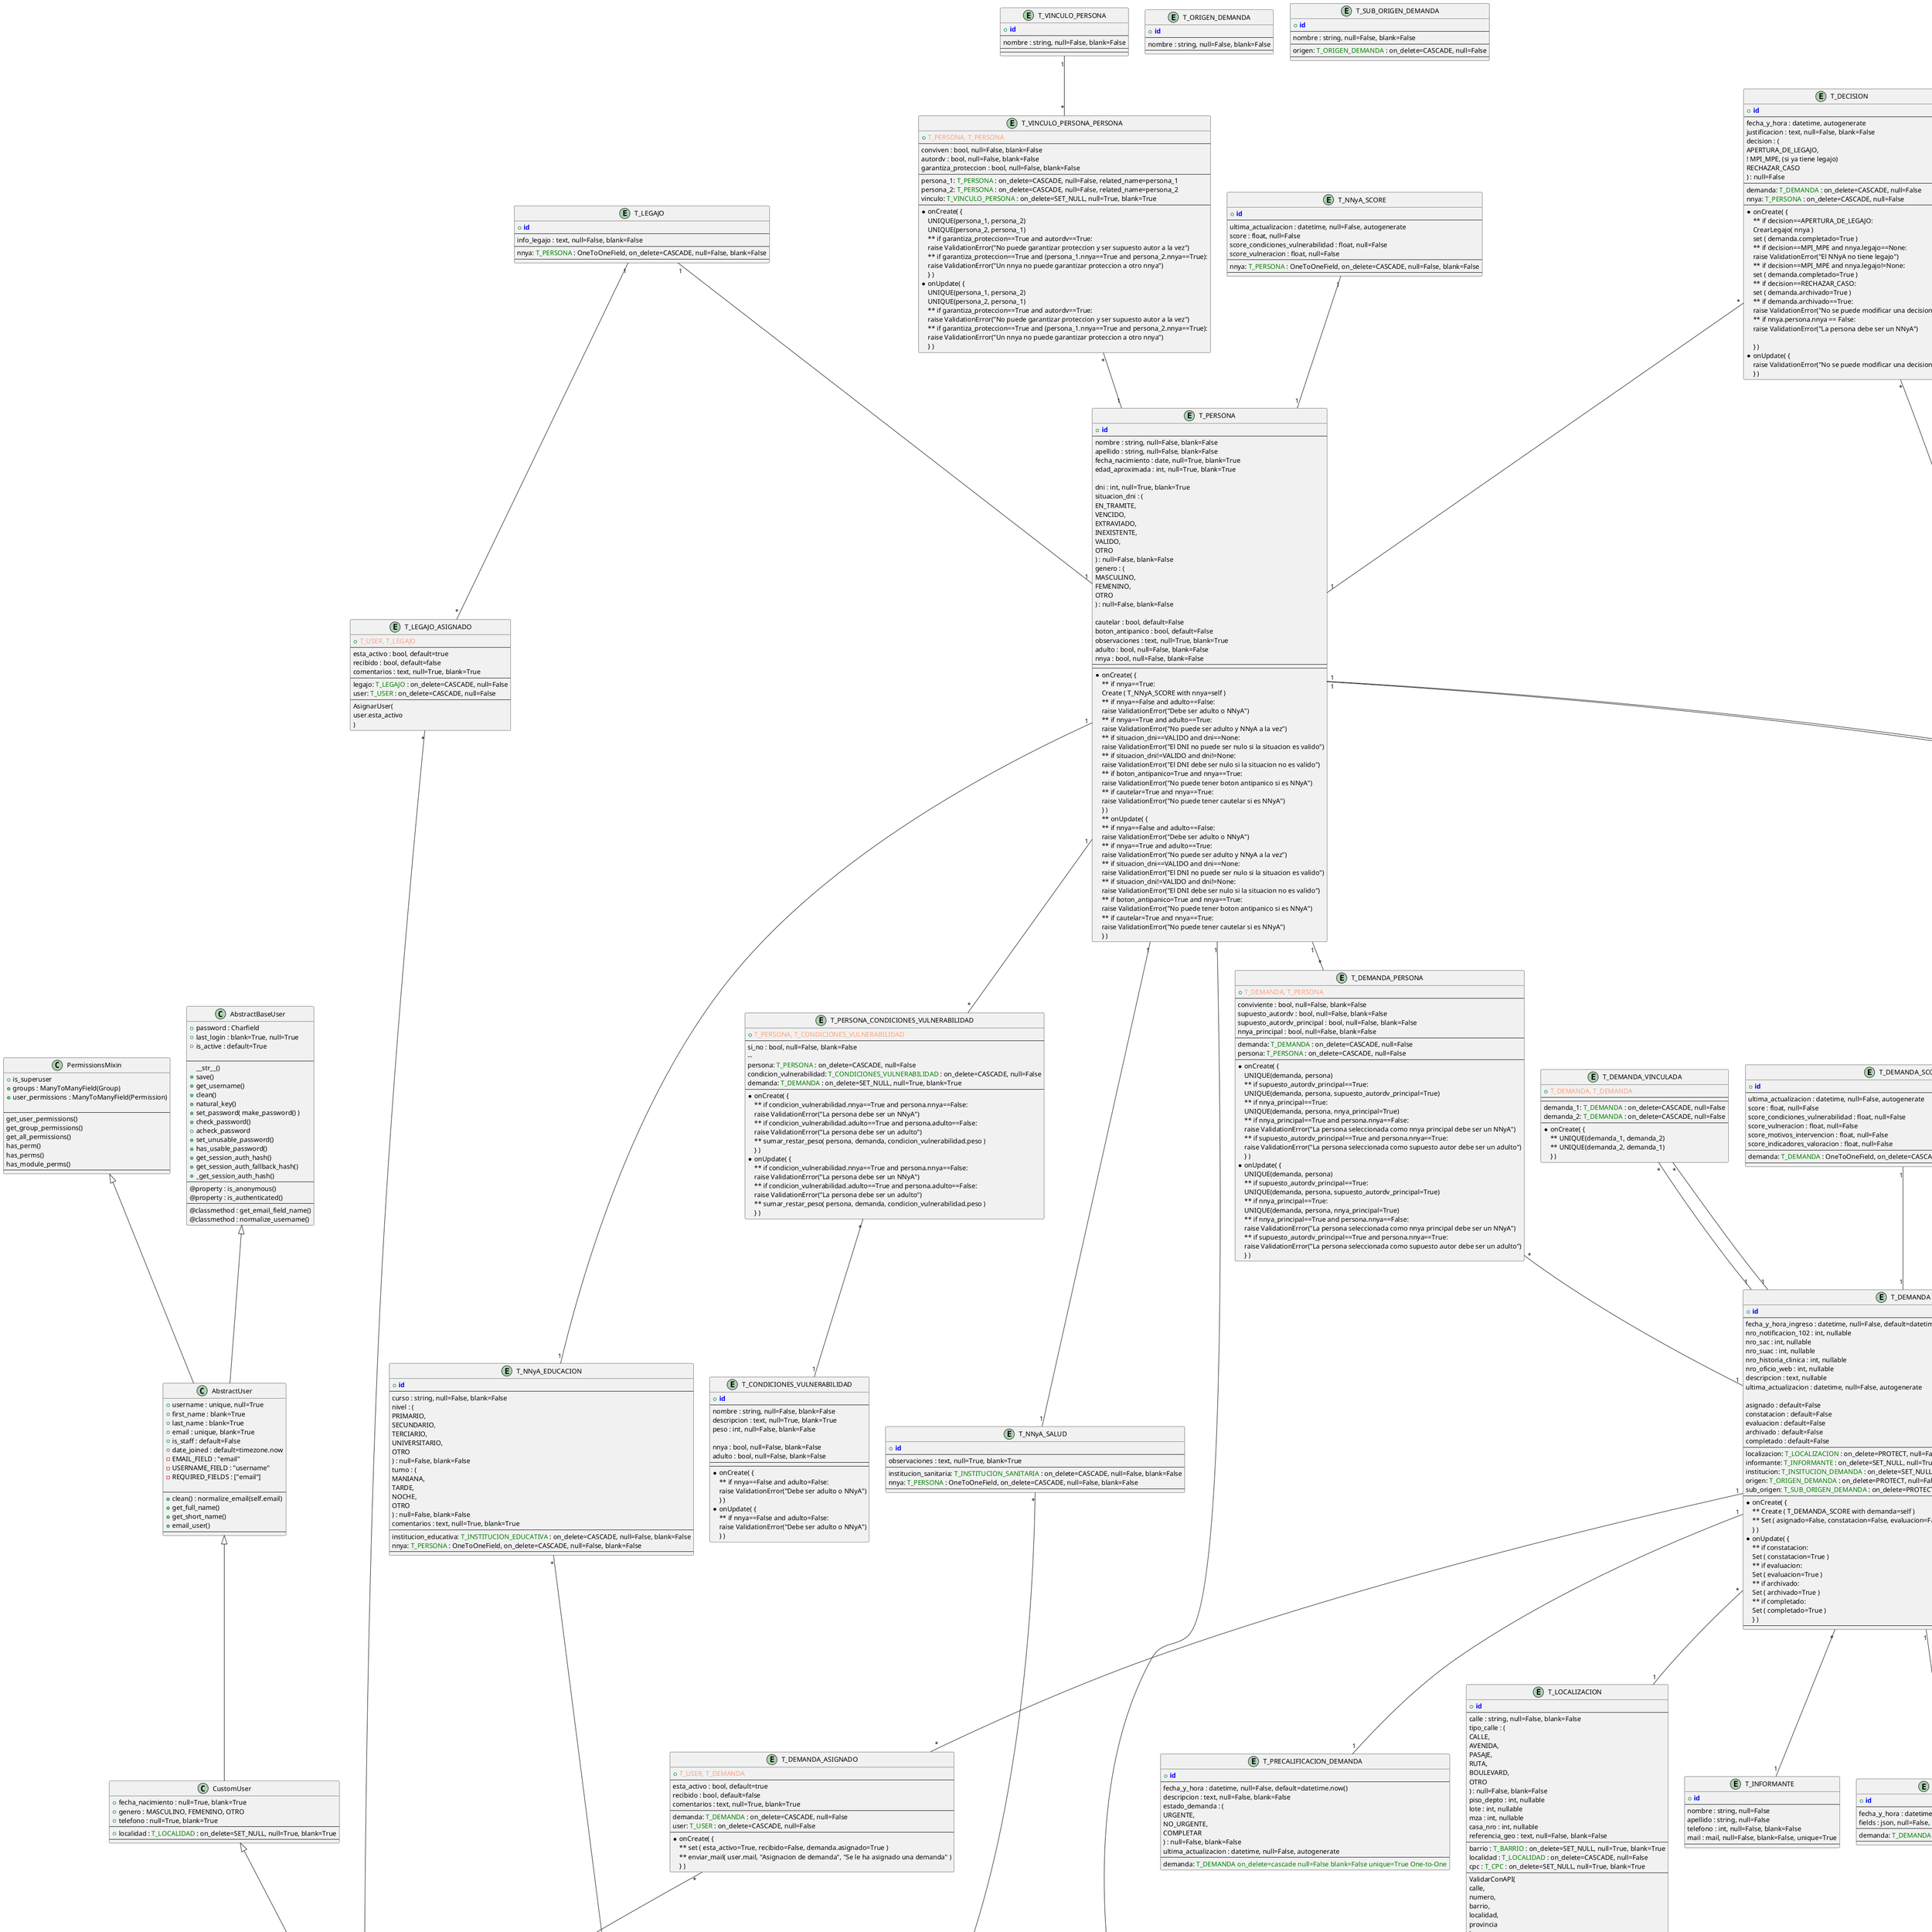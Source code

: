 "@startuml full_logical_erd"

!define PRIMARY_KEY(x) <b><color:blue>x</color></b>
!define FOREIGN_KEY(x) <color:green>x</color>
!define COMPOSITE_KEY(x, y) <color:LightSalmon>x, y</color>

entity T_DEMANDA_SCORE {
    + PRIMARY_KEY(id)
    --
    ultima_actualizacion : datetime, null=False, autogenerate
    score : float, null=False
    score_condiciones_vulnerabilidad : float, null=False
    score_vulneracion : float, null=False
    score_motivos_intervencion : float, null=False
    score_indicadores_valoracion : float, null=False
    --
    demanda: FOREIGN_KEY(T_DEMANDA) : OneToOneField, on_delete=CASCADE, unique=True, null=False, blank=False
    --
}

entity T_ORIGEN_DEMANDA {
    + PRIMARY_KEY(id)
    --
    nombre : string, null=False, blank=False
    --
}

entity T_SUB_ORIGEN_DEMANDA {
    + PRIMARY_KEY(id)
    --
    nombre : string, null=False, blank=False
    --
    origen: FOREIGN_KEY(T_ORIGEN_DEMANDA) : on_delete=CASCADE, null=False
    --
}

entity T_INFORME_101 {
    + PRIMARY_KEY(id)
    --
    fecha_y_hora : datetime, null=False, default=datetime.now()
    fields : json, null=False, blank=False
    --
    demanda: FOREIGN_KEY(T_DEMANDA) : on_delete=CASCADE, null=False
    --
}

entity T_DEMANDA {
    + PRIMARY_KEY(id)
    --
    fecha_y_hora_ingreso : datetime, null=False, default=datetime.now()
    nro_notificacion_102 : int, nullable
    nro_sac : int, nullable
    nro_suac : int, nullable
    nro_historia_clinica : int, nullable
    nro_oficio_web : int, nullable
    descripcion : text, nullable
    ultima_actualizacion : datetime, null=False, autogenerate

    asignado : default=False
    constatacion : default=False
    evaluacion : default=False
    archivado : default=False
    completado : default=False
    --
    localizacion: FOREIGN_KEY(T_LOCALIZACION) : on_delete=PROTECT, null=False
    informante: FOREIGN_KEY(T_INFORMANTE) : on_delete=SET_NULL, null=True, blank=True
    institucion: FOREIGN_KEY(T_INSITUCION_DEMANDA) : on_delete=SET_NULL, null=True, blank=True
    origen: FOREIGN_KEY(T_ORIGEN_DEMANDA) : on_delete=PROTECT, null=False
    sub_origen: FOREIGN_KEY(T_SUB_ORIGEN_DEMANDA) : on_delete=PROTECT, null=False
    --
    * onCreate( {
        ** Create ( T_DEMANDA_SCORE with demanda=self )
        ** Set ( asignado=False, constatacion=False, evaluacion=False, archivado=False, completado=False )
    } )
    * onUpdate( {
        ** if constatacion:
            Set ( constatacion=True )
        ** if evaluacion:
            Set ( evaluacion=True )
        ** if archivado:
            Set ( archivado=True )
        ** if completado:
            Set ( completado=True )
    } )
    --
}

entity T_LOCALIZACION_PERSONA {
    + COMPOSITE_KEY(T_LOCALIZACION, T_PERSONA)
    --
    principal : bool, default=false
    --
    localizacion: FOREIGN_KEY(T_LOCALIZACION) : on_delete=CASCADE, null=False
    persona: FOREIGN_KEY(T_PERSONA) : on_delete=CASCADE, null=False
    --
    * onCreate( {
        ** if principal:
            UNIQUE(localizacion, persona, principal=True)
            --> filter(principal=True).update(principal=False)
            --> Create new(localizacion, persona, principal=True)
    } )
    * onUpdate( {
        ** if principal:
            UNIQUE(localizacion, persona, principal=True)
            --> filter(principal=True).update(principal=False)
            --> Update (localizacion, persona, principal=True)
    } )
}

entity T_DEMANDA_ASIGNADO {
    + COMPOSITE_KEY(T_USER, T_DEMANDA)
    --
    esta_activo : bool, default=true
    recibido : bool, default=false
    comentarios : text, null=True, blank=True
    --
    demanda: FOREIGN_KEY(T_DEMANDA) : on_delete=CASCADE, null=False
    user: FOREIGN_KEY(T_USER) : on_delete=CASCADE, null=False
    --
    * onCreate( {
        ** set ( esta_activo=True, recibido=False, demanda.asignado=True )
        ** enviar_mail( user.mail, "Asignacion de demanda", "Se le ha asignado una demanda" )
    } )
}

entity T_PRECALIFICACION_DEMANDA {
    + PRIMARY_KEY(id)
    --
    fecha_y_hora : datetime, null=False, default=datetime.now()
    descripcion : text, null=False, blank=False
    estado_demanda : (
        URGENTE,
        NO_URGENTE,
        COMPLETAR
    ) : null=False, blank=False
    ultima_actualizacion : datetime, null=False, autogenerate
    --
    demanda: FOREIGN_KEY(T_DEMANDA on_delete=cascade null=False blank=False unique=True One-to-One)
}

entity T_LOCALIZACION {
    + PRIMARY_KEY(id)
    --
    calle : string, null=False, blank=False
    tipo_calle : (
        CALLE,
        AVENIDA,
        PASAJE,
        RUTA,
        BOULEVARD,
        OTRO
    ) : null=False, blank=False
    piso_depto : int, nullable
    lote : int, nullable
    mza : int, nullable
    casa_nro : int, nullable
    referencia_geo : text, null=False, blank=False
    --
    barrio : FOREIGN_KEY(T_BARRIO) : on_delete=SET_NULL, null=True, blank=True
    localidad : FOREIGN_KEY(T_LOCALIDAD) : on_delete=CASCADE, null=False
    cpc : FOREIGN_KEY(T_CPC) : on_delete=SET_NULL, null=True, blank=True
    --
    ValidarConAPI(
        calle,
        numero,
        barrio,
        localidad,
        provincia
        )
}

entity T_CONDICIONES_VULNERABILIDAD {
    + PRIMARY_KEY(id)
    --
    nombre : string, null=False, blank=False
    descripcion : text, null=True, blank=True
    peso : int, null=False, blank=False

    nnya : bool, null=False, blank=False
    adulto : bool, null=False, blank=False
    --
    --
    * onCreate( {
        ** if nnya==False and adulto=False:
            raise ValidationError("Debe ser adulto o NNyA") 
    } )
    * onUpdate( {
        ** if nnya==False and adulto=False:
            raise ValidationError("Debe ser adulto o NNyA") 
    } )
}

entity T_PERSONA_CONDICIONES_VULNERABILIDAD {
    + COMPOSITE_KEY(T_PERSONA, T_CONDICIONES_VULNERABILIDAD)
    --
    si_no : bool, null=False, blank=False
    -- 
    persona: FOREIGN_KEY(T_PERSONA) : on_delete=CASCADE, null=False
    condicion_vulnerabilidad: FOREIGN_KEY(T_CONDICIONES_VULNERABILIDAD) : on_delete=CASCADE, null=False
    demanda: FOREIGN_KEY(T_DEMANDA) : on_delete=SET_NULL, null=True, blank=True
    --
    * onCreate( {
        ** if condicion_vulnerabilidad.nnya==True and persona.nnya==False:
            raise ValidationError("La persona debe ser un NNyA") 
        ** if condicion_vulnerabilidad.adulto==True and persona.adulto==False:
            raise ValidationError("La persona debe ser un adulto")
        ** sumar_restar_peso( persona, demanda, condicion_vulnerabilidad.peso )
    } )
    * onUpdate( {
        ** if condicion_vulnerabilidad.nnya==True and persona.nnya==False:
            raise ValidationError("La persona debe ser un NNyA") 
        ** if condicion_vulnerabilidad.adulto==True and persona.adulto==False:
            raise ValidationError("La persona debe ser un adulto")
        ** sumar_restar_peso( persona, demanda, condicion_vulnerabilidad.peso )
    } )
}

entity T_MOTIVO_INTERVENCION {
    + PRIMARY_KEY(id)
    --
    nombre : string, null=False
    descripcion : text, nullable
    peso : int, null=False
    --
}

entity T_DEMANDA_MOTIVO_INTERVENCION {
    + COMPOSITE_KEY(T_NNyA, T_MOTIVO_INTERVENCION)
    --
    si_no : bool, null=False, blank=False
    --
    demanda: FOREIGN_KEY(T_DEMANDA) : on_delete=CASCADE, null=False
    motivo_intervencion: FOREIGN_KEY(T_MOTIVO_INTERVENCION) : on_delete=CASCADE, null=False
    --
    * onCreate( {
        ** sumar_restar_peso( persona, demanda, motivo_intervencion.peso )
    } )
    * onUpdate( {
        ** sumar_restar_peso( persona, demanda, motivo_intervencion.peso )
    } )
}

entity T_NNyA_EDUCACION {
    + PRIMARY_KEY(id)
    --
    curso : string, null=False, blank=False
    nivel : (
        PRIMARIO,
        SECUNDARIO,
        TERCIARIO,
        UNIVERSITARIO,
        OTRO
    ) : null=False, blank=False
    turno : (
        MANIANA,
        TARDE,
        NOCHE,
        OTRO
    ) : null=False, blank=False
    comentarios : text, null=True, blank=True
    --
    institucion_educativa: FOREIGN_KEY(T_INSTITUCION_EDUCATIVA) : on_delete=CASCADE, null=False, blank=False
    nnya: FOREIGN_KEY(T_PERSONA) : OneToOneField, on_delete=CASCADE, null=False, blank=False
    --
}

entity T_PERSONA {
    + PRIMARY_KEY(id)
    --
    nombre : string, null=False, blank=False
    apellido : string, null=False, blank=False
    fecha_nacimiento : date, null=True, blank=True
    edad_aproximada : int, null=True, blank=True

    dni : int, null=True, blank=True
    situacion_dni : (
        EN_TRAMITE,
        VENCIDO,
        EXTRAVIADO,
        INEXISTENTE,
        VALIDO,
        OTRO
    ) : null=False, blank=False
    genero : (
        MASCULINO,
        FEMENINO,
        OTRO
    ) : null=False, blank=False

    cautelar : bool, default=False
    boton_antipanico : bool, default=False
    observaciones : text, null=True, blank=True
    adulto : bool, null=False, blank=False
    nnya : bool, null=False, blank=False
    --
    --
    * onCreate( {
        ** if nnya==True:
            Create ( T_NNyA_SCORE with nnya=self )
        ** if nnya==False and adulto==False:
            raise ValidationError("Debe ser adulto o NNyA")
        ** if nnya==True and adulto==True:
            raise ValidationError("No puede ser adulto y NNyA a la vez")
        ** if situacion_dni==VALIDO and dni==None:
            raise ValidationError("El DNI no puede ser nulo si la situacion es valido")
        ** if situacion_dni!=VALIDO and dni!=None:
            raise ValidationError("El DNI debe ser nulo si la situacion no es valido")
        ** if boton_antipanico=True and nnya==True:
            raise ValidationError("No puede tener boton antipanico si es NNyA")
        ** if cautelar=True and nnya==True:
            raise ValidationError("No puede tener cautelar si es NNyA")
    } )
    ** onUpdate( {
        ** if nnya==False and adulto==False:
            raise ValidationError("Debe ser adulto o NNyA")
        ** if nnya==True and adulto==True:
            raise ValidationError("No puede ser adulto y NNyA a la vez")
        ** if situacion_dni==VALIDO and dni==None:
            raise ValidationError("El DNI no puede ser nulo si la situacion es valido")
        ** if situacion_dni!=VALIDO and dni!=None:
            raise ValidationError("El DNI debe ser nulo si la situacion no es valido")
        ** if boton_antipanico=True and nnya==True:
            raise ValidationError("No puede tener boton antipanico si es NNyA")
        ** if cautelar=True and nnya==True:
            raise ValidationError("No puede tener cautelar si es NNyA")
    } )
}

entity T_DEMANDA_PERSONA {
    + COMPOSITE_KEY(T_DEMANDA, T_PERSONA)
    --
    conviviente : bool, null=False, blank=False
    supuesto_autordv : bool, null=False, blank=False
    supuesto_autordv_principal : bool, null=False, blank=False
    nnya_principal : bool, null=False, blank=False
    --
    demanda: FOREIGN_KEY(T_DEMANDA) : on_delete=CASCADE, null=False
    persona: FOREIGN_KEY(T_PERSONA) : on_delete=CASCADE, null=False
    --
    * onCreate( {
        UNIQUE(demanda, persona)
        ** if supuesto_autordv_principal==True:
            UNIQUE(demanda, persona, supuesto_autordv_principal=True)
        ** if nnya_principal==True:
            UNIQUE(demanda, persona, nnya_principal=True)
        ** if nnya_principal==True and persona.nnya==False:
            raise ValidationError("La persona seleccionada como nnya principal debe ser un NNyA")
        ** if supuesto_autordv_principal==True and persona.nnya==True:
            raise ValidationError("La persona seleccionada como supuesto autor debe ser un adulto")
    } )
    * onUpdate( {
        UNIQUE(demanda, persona)
        ** if supuesto_autordv_principal==True:
            UNIQUE(demanda, persona, supuesto_autordv_principal=True)
        ** if nnya_principal==True:
            UNIQUE(demanda, persona, nnya_principal=True)
        ** if nnya_principal==True and persona.nnya==False:
            raise ValidationError("La persona seleccionada como nnya principal debe ser un NNyA")
        ** if supuesto_autordv_principal==True and persona.nnya==True:
            raise ValidationError("La persona seleccionada como supuesto autor debe ser un adulto")
    } )
}

entity T_VINCULO_PERSONA {
    + PRIMARY_KEY(id)
    --
    nombre : string, null=False, blank=False
    --
    --
}

entity T_VINCULO_PERSONA_PERSONA {
    + COMPOSITE_KEY(T_PERSONA, T_PERSONA)
    --
    conviven : bool, null=False, blank=False
    autordv : bool, null=False, blank=False
    garantiza_proteccion : bool, null=False, blank=False
    --
    persona_1: FOREIGN_KEY(T_PERSONA) : on_delete=CASCADE, null=False, related_name=persona_1
    persona_2: FOREIGN_KEY(T_PERSONA) : on_delete=CASCADE, null=False, related_name=persona_2
    vinculo: FOREIGN_KEY(T_VINCULO_PERSONA) : on_delete=SET_NULL, null=True, blank=True
    --
    * onCreate( {
        UNIQUE(persona_1, persona_2)
        UNIQUE(persona_2, persona_1)
        ** if garantiza_proteccion==True and autordv==True:
            raise ValidationError("No puede garantizar proteccion y ser supuesto autor a la vez")
        ** if garantiza_proteccion==True and (persona_1.nnya==True and persona_2.nnya==True):
            raise ValidationError("Un nnya no puede garantizar proteccion a otro nnya")
    } )
    * onUpdate( {
        UNIQUE(persona_1, persona_2)
        UNIQUE(persona_2, persona_1)
        ** if garantiza_proteccion==True and autordv==True:
            raise ValidationError("No puede garantizar proteccion y ser supuesto autor a la vez")
        ** if garantiza_proteccion==True and (persona_1.nnya==True and persona_2.nnya==True):
            raise ValidationError("Un nnya no puede garantizar proteccion a otro nnya")
    } )
}

entity T_INFORMANTE {
    + PRIMARY_KEY(id)
    --
    nombre : string, null=False
    apellido : string, null=False
    telefono : int, null=False, blank=False
    mail : mail, null=False, blank=False, unique=True
    --
}

entity T_INSTITUCION_DEMANDA {
    + PRIMARY_KEY(id)
    --
    nombre : string, null=False, blank=False
    mail : mail, null=True, blank=True
    telefono : int, null=True, blank=True
    --
    localizacion : FOREIGN_KEY(T_LOCALIZACION) : on_delete=SET_NULL, null=True, blank=True
}


entity T_VULNERACION {
    + PRIMARY_KEY(id)
    --
    principal_demanda : bool, default=false
    transcurre_actualidad : bool, default=false
    sumatoria_de_pesos : int, default=0
    --
    demanda: FOREIGN_KEY(T_DEMANDA) : on_delete=SET_NULL, null=True, blank=True
    nnya: FOREIGN_KEY(T_PERSONA) : on_delete=CASCADE, null=False, blank=False, related_name=vulneracion_nnya
    autor_dv: FOREIGN_KEY(T_PERSONA) : on_delete=SET_NULL, null=True, blank=True, related_name=vulneracion_autordv
    categoria_motivo: FOREIGN_KEY(T_CATEGORIA_MOTIVO) : on_delete=CASCADE, null=False
    categoria_submotivo: FOREIGN_KEY(T_CATEGORIA_SUBMOTIVO) : on_delete=CASCADE, null=False
    gravedad_vulneracion: FOREIGN_KEY(T_GRAVEDAD_VULNERACION) : on_delete=CASCADE, null=False
    urgencia_vulneracion: FOREIGN_KEY(T_URGENCIA_VULNERACION) : on_delete=CASCADE, null=False
    --
    * onCreate( {
        ** if principal_demanda==True:
            UNIQUE(demanda, nnya, principal_demanda=True)
        ** sumar_restar_peso( demanda, nnya, categoria_motivo.peso )
        ** sumar_restar_peso( demanda, nnya, categoria_submotivo.peso )
        ** sumar_restar_peso( demanda, nnya, gravedad_vulneracion.peso )
        ** sumar_restar_peso( demanda, nnya, urgencia_vulneracion.peso )
        ** if nnya==autor_dv:
            raise ValidationError("El NNyA no puede ser el supuesto autor de la vulneracion")
    } )
    * onUpdate( {
        ** if principal_demanda==True:
            UNIQUE(demanda, nnya, principal_demanda=True)
        ** sumar_restar_peso( demanda, nnya, categoria_motivo.peso )
        ** sumar_restar_peso( demanda, nnya, categoria_submotivo.peso )
        ** sumar_restar_peso( demanda, nnya, gravedad_vulneracion.peso )
        ** sumar_restar_peso( demanda, nnya, urgencia_vulneracion.peso )
        ** if nnya==autor_dv:
            raise ValidationError("El NNyA no puede ser el supuesto autor de la vulneracion")
    } )
}

entity T_ACTIVIDAD {
    + PRIMARY_KEY(id)
    --
    fecha_y_hora : datetime, null=False
    descripcion : text, null=False, blank=False
    --
    demanda: FOREIGN_KEY(T_DEMANDA) : on_delete=CASCADE, null=False
    tipo: FOREIGN_KEY(T_ACTIVIDAD_TIPO) : on_delete=SET_NULL, null=True, blank=True
    institucion: FOREIGN_KEY(T_INSTITUCION_ACTIVIDAD) : on_delete=SET_NULL, null=True, blank=True
    --
}

entity T_RESPUESTA {
    + PRIMARY_KEY(id)
    --
    fecha_y_hora : datetime, null=False, autogenerate
    mail : mail, null=False, blank=False
    mensaje : text, null=False, blank=False
    --
    demanda: FOREIGN_KEY(T_DEMANDA) : on_delete=CASCADE, null=False
    institucion: FOREIGN_KEY(T_INSTITUCION_RESPUESTA) : on_delete=SET_NULL, null=True, blank=True
    --
    * onCreate( {
        ** enviar_mail( mail, "Respuesta a demanda", mensaje )
    } )
}

entity T_DEMANDA_VINCULADA {
    + COMPOSITE_KEY(T_DEMANDA, T_DEMANDA)
    --
    --
    demanda_1: FOREIGN_KEY(T_DEMANDA) : on_delete=CASCADE, null=False
    demanda_2: FOREIGN_KEY(T_DEMANDA) : on_delete=CASCADE, null=False
    --
    * onCreate( {
        ** UNIQUE(demanda_1, demanda_2)
        ** UNIQUE(demanda_2, demanda_1)
    } )
}

entity T_DECISION {
    + PRIMARY_KEY(id)
    --
    fecha_y_hora : datetime, autogenerate
    justificacion : text, null=False, blank=False
    decision : (
        APERTURA_DE_LEGAJO,
       ! MPI_MPE, (si ya tiene legajo)
        RECHAZAR_CASO
    ) : null=False
    --
    demanda: FOREIGN_KEY(T_DEMANDA) : on_delete=CASCADE, null=False
    nnya: FOREIGN_KEY(T_PERSONA) : on_delete=CASCADE, null=False
    --
    * onCreate( {
        ** if decision==APERTURA_DE_LEGAJO:
            CrearLegajo( nnya )
            set ( demanda.completado=True )
        ** if decision==MPI_MPE and nnya.legajo==None:
            raise ValidationError("El NNyA no tiene legajo")
        ** if decision==MPI_MPE and nnya.legajo!=None:
            set ( demanda.completado=True )
        ** if decision==RECHAZAR_CASO:
            set ( demanda.archivado=True )
        ** if demanda.archivado==True:
            raise ValidationError("No se puede modificar una decision")
        ** if nnya.persona.nnya == False:
            raise ValidationError("La persona debe ser un NNyA")
        
    } )
    * onUpdate( {
        raise ValidationError("No se puede modificar una decision")
    } )
}

entity T_INDICADORES_VALORACION {
    + PRIMARY_KEY(id)
    --
    nombre : string, null=False, blank=False
    descripcion : text, null=True, blank=True
    peso : int, default=0
    --
}

entity T_EVALUACIONES {
    + PRIMARY_KEY(id)
    --
    si_no : bool, null=False, blank=False
    --
    demanda: FOREIGN_KEY(T_DEMANDA) : on_delete=CASCADE, null=False
    indicador: FOREIGN_KEY(T_INDICADORES_VALORACION) : on_delete=CASCADE, null=False
    --
    * onCreate( {
        UNIQUE(demanda, indicador)
        ** sumar_restar_peso( demanda, demanda.nnya, indicador.peso )
    } )
    * onUpdate( {
        UNIQUE(demanda, indicador)
        ** sumar_restar_peso( demanda, demanda.nnya, indicador.peso )
    } )
}

entity T_LEGAJO {
    + PRIMARY_KEY(id)
    --
    info_legajo : text, null=False, blank=False
    --
    nnya: FOREIGN_KEY(T_PERSONA) : OneToOneField, on_delete=CASCADE, null=False, blank=False
    --
}

entity T_LEGAJO_ASIGNADO {
    + COMPOSITE_KEY(T_USER, T_LEGAJO)
    --
    esta_activo : bool, default=true
    recibido : bool, default=false
    comentarios : text, null=True, blank=True
    --
    legajo: FOREIGN_KEY(T_LEGAJO) : on_delete=CASCADE, null=False
    user: FOREIGN_KEY(T_USER) : on_delete=CASCADE, null=False
    --
    AsignarUser(
        user.esta_activo
        )
}

class AbstractBaseUser {
    + password : Charfield
    + last_login : blank=True, null=True
    + is_active : default=True
    
    --
    __str__()
    + save()
    + get_username()
    + clean()
    + natural_key()
    + set_password( make_password() )
    + check_password()
    + acheck_password
    + set_unusable_password()
    + has_usable_password()
    + get_session_auth_hash()
    + get_session_auth_fallback_hash()
    + _get_session_auth_hash()
    --
    @property : is_anonymous()
    @property : is_authenticated()
    --
    @classmethod : get_email_field_name()
    @classmethod : normalize_username()
}

class PermissionsMixin {
    + is_superuser
    + groups : ManyToManyField(Group)
    + user_permissions : ManyToManyField(Permission)

    --
    get_user_permissions()
    get_group_permissions()
    get_all_permissions()
    has_perm()
    has_perms()
    has_module_perms()
    --
}

class AbstractUser {
    + username : unique, null=True
    + first_name : blank=True
    + last_name : blank=True
    + email : unique, blank=True
    + is_staff : default=False
    + date_joined : default=timezone.now
    - EMAIL_FIELD : "email"
    - USERNAME_FIELD : "username"
    - REQUIRED_FIELDS : ["email"]

    --
    + clean() : normalize_email(self.email)
    + get_full_name()
    + get_short_name()
    + email_user()
    --
}

class CustomUser {
    + fecha_nacimiento : null=True, blank=True
    + genero : MASCULINO, FEMENINO, OTRO
    + telefono : null=True, blank=True
    --
    + localidad : FOREIGN_KEY(T_LOCALIDAD) : on_delete=SET_NULL, null=True, blank=True
    --
}

AbstractBaseUser <|-- AbstractUser
PermissionsMixin <|-- AbstractUser
AbstractUser <|-- CustomUser

entity T_USER {
    + PRIMARY_KEY(id)
    + password
    + last_login : blank=True, null=True
    + username : unique, null=True
    + first_name : blank=True
    + last_name : blank=True
    + email : unique, blank=True
    + is_staff : default=False
    + is_active : default=True
    + date_joined : default=timezone.now
    + is_superuser : default=False
    + fecha_nacimiento : null=True, blank
    + genero : MASCULINO, FEMENINO, OTRO
    + telefono : null=True, blank
    --
    + localidad : FOREIGN_KEY(T_LOCALIDAD) : on_delete=SET_NULL, null=True, blank=True
    --
}

CustomUser <|-- T_USER

entity T_CATEGORIA_MOTIVO {
    + PRIMARY_KEY(id)
    --
    nombre : string, null=False, blank=False
    descripcion : text, null=True, blank=True
    peso : int, null=False, blank=False
    --
    --
}

entity T_CATEGORIA_SUBMOTIVO {
    + PRIMARY_KEY(id)
    --
    nombre : string, null=False, blank=False
    descripcion : text, null=True, blank=True
    peso : int, null=False, blank=False
    --
    motivo : FOREIGN_KEY(T_CATEGORIA_MOTIVO) : on_delete=CASCADE, null=False
    --
}

entity T_URGENCIA_VULNERACION {
    + PRIMARY_KEY(id)
    --
    nombre : string, null=False
    descripcion : text, null=False
    peso : int, null=False, blank=False
    --
}

entity T_GRAVEDAD_VULNERACION {
    + PRIMARY_KEY(id)
    --
    nombre : string, null=False
    descripcion : text, null=False
    peso : int, null=False, blank=False
    --
}

entity T_BARRIO {
    + PRIMARY_KEY(id)
    --
    nombre : string, null=False, blank=False
    --
    localidad : FOREIGN_KEY(T_LOCALIDAD) : on_delete=CASCADE, null=False
}

entity T_CPC {
    + PRIMARY_KEY(id)
    --
    nombre : string, null=False, blank=False
    --
    localidad : FOREIGN_KEY(T_LOCALIDAD) : on_delete=CASCADE, null=False
}

entity T_DEPARTAMENTO {
    + PRIMARY_KEY(id)
    --
    nombre : string, null=False, blank=False
    --
    provincia : FOREIGN_KEY(T_PROVINCIA) : on_delete=CASCADE, null=False
    --
}

entity T_LOCALIDAD {
    + PRIMARY_KEY(id)
    --
    nombre : string, null=False, blank=False
    --
    departamento : FOREIGN_KEY(T_DEPARTAMENTO) : on_delete=CASCADE, null=False
}

entity T_PROVINCIA {
    + PRIMARY_KEY(id)
    --
    nombre : string, null=False, blank=False
    --
}


entity T_INSTITUCION_ACTIVIDAD {
    + PRIMARY_KEY(id)
    --
    nombre : string, null=False, blank=False
    mail : mail, null=True, blank=True
    telefono : int, null=True, blank=True
    --
    localizacion : FOREIGN_KEY(T_LOCALIZACION) : on_delete=SET_NULL, null=True, blank=True
    --
}

entity T_INSTITUCION_RESPUESTA {
    + PRIMARY_KEY(id)
    --
    nombre : string, null=False, blank=False
    mail : mail, null=True, blank=True
    telefono : int, null=True, blank=True
    --
    localizacion : FOREIGN_KEY(T_LOCALIZACION) : on_delete=SET_NULL, null=True, blank=True
}

entity T_INSTITUCION_EDUCATIVA {
    + PRIMARY_KEY(id)
    --
    nombre : string, null=False, blank=False
    mail : mail, null=True, blank=True
    telefono : int, null=True, blank=True
    --
    localizacion : FOREIGN_KEY(T_LOCALIZACION) : on_delete=SET_NULL, null=True, blank=True
}

entity T_INSTITUCION_SANITARIA {
    + PRIMARY_KEY(id)
    --
    nombre : string, null=False, blank=False
    mail : mail, null=True, blank=True
    telefono : int, null=True, blank=True
    --
    localizacion : FOREIGN_KEY(T_LOCALIZACION) : on_delete=SET_NULL, null=True, blank=True
}

entity T_NNyA_SALUD {
    + PRIMARY_KEY(id)
    --
    observaciones : text, null=True, blank=True
    --
    institucion_sanitaria: FOREIGN_KEY(T_INSTITUCION_SANITARIA) : on_delete=CASCADE, null=False, blank=False
    nnya: FOREIGN_KEY(T_PERSONA) : OneToOneField, on_delete=CASCADE, null=False, blank=False
    --
}

entity T_NNyA_SCORE {
    + PRIMARY_KEY(id)
    --
    ultima_actualizacion : datetime, null=False, autogenerate
    score : float, null=False
    score_condiciones_vulnerabilidad : float, null=False
    score_vulneracion : float, null=False
    --
    nnya: FOREIGN_KEY(T_PERSONA) : OneToOneField, on_delete=CASCADE, null=False, blank=False
    --
}

entity T_ACTIVIDAD_TIPO {
    + PRIMARY_KEY(id)
    --
    nombre : string, null=False, blank=False
    --
}

T_DEMANDA_ASIGNADO "*" -- "1" T_USER
T_DEMANDA "1" -- "*" T_DEMANDA_ASIGNADO
T_DEMANDA "1" -- "1" T_PRECALIFICACION_DEMANDA

T_DEMANDA "1" -- "1" T_INFORME_101

T_DEMANDA "*" -- "1" T_LOCALIZACION
T_LOCALIZACION "*" -- "1" T_BARRIO
T_LOCALIZACION "*" -- "1" T_LOCALIDAD
T_LOCALIZACION "*" -- "1" T_CPC
T_LOCALIDAD "*" -- "1" T_PROVINCIA
T_LOCALIDAD "*" -- "1" T_DEPARTAMENTO

T_LOCALIZACION "1" -- "*" T_INSTITUCION_ACTIVIDAD
T_LOCALIZACION "1" -- "*" T_INSTITUCION_RESPUESTA
T_LOCALIZACION "1" -- "*" T_INSTITUCION_EDUCATIVA
T_LOCALIZACION "1" -- "*" T_INSTITUCION_SANITARIA
T_LOCALIZACION "1" -- "*" T_INSTITUCION_DEMANDA

T_LOCALIZACION "1" -- "*" T_LOCALIZACION_PERSONA
T_PERSONA "1" -- "*" T_LOCALIZACION_PERSONA

T_PERSONA "1" -- "1" T_NNyA_EDUCACION
T_NNyA_EDUCACION "*" -- "1" T_INSTITUCION_EDUCATIVA
T_PERSONA "1" -- "1" T_NNyA_SALUD
T_NNyA_SALUD "*" -- "1" T_INSTITUCION_SANITARIA
T_PERSONA "1" -- "*" T_PERSONA_CONDICIONES_VULNERABILIDAD
T_PERSONA_CONDICIONES_VULNERABILIDAD "*" -- "1" T_CONDICIONES_VULNERABILIDAD
T_DEMANDA "1" -- "*" T_DEMANDA_MOTIVO_INTERVENCION
T_DEMANDA_MOTIVO_INTERVENCION "*" -- "1" T_MOTIVO_INTERVENCION

T_DEMANDA_SCORE "1" -- "1" T_DEMANDA
T_NNyA_SCORE "1" -- "1" T_PERSONA

T_DEMANDA_PERSONA "*" -- "1" T_DEMANDA
T_PERSONA "1" -- "*" T_DEMANDA_PERSONA

T_VINCULO_PERSONA_PERSONA "*" -- "1" T_PERSONA
T_VINCULO_PERSONA "1" -- "*" T_VINCULO_PERSONA_PERSONA

T_DEMANDA "*" -- "1" T_INFORMANTE


T_DEMANDA "1" -- "*" T_VULNERACION
T_CATEGORIA_MOTIVO "1" -- "*" T_CATEGORIA_SUBMOTIVO
T_CATEGORIA_MOTIVO "1" -- "*" T_VULNERACION
T_CATEGORIA_SUBMOTIVO "1" -- "*" T_VULNERACION

T_VULNERACION "*" -- "1" T_GRAVEDAD_VULNERACION
T_VULNERACION "*" -- "1" T_URGENCIA_VULNERACION

T_PERSONA "1" -- "*" T_VULNERACION
T_PERSONA "1" -- "*" T_VULNERACION

T_ACTIVIDAD "*" -- "1" T_DEMANDA
T_ACTIVIDAD "*" -- "1" T_ACTIVIDAD_TIPO
T_ACTIVIDAD "*" -- "1" T_INSTITUCION_ACTIVIDAD

T_RESPUESTA "*" -- "1" T_DEMANDA
T_RESPUESTA "*" -- "1" T_INSTITUCION_RESPUESTA

T_DEMANDA_VINCULADA "*" -- "1" T_DEMANDA
T_DEMANDA_VINCULADA "*" -- "1" T_DEMANDA

T_DECISION "*" -- "1" T_PERSONA
T_DECISION "*" -- "1" T_DEMANDA
T_DEMANDA "1" -- "*" T_EVALUACIONES
T_EVALUACIONES "*" -- "1" T_INDICADORES_VALORACION

T_LEGAJO "1" -- "1" T_PERSONA

T_LEGAJO_ASIGNADO "*" -- "1" T_USER
T_LEGAJO "1" -- "*" T_LEGAJO_ASIGNADO

@enduml

' DemandasVinculadas : Conexiones de la demanda : caso1=fkDemanda, caso2=fkDemanda
' caratula : identificar legajo o expediente
' la caratula identifica el NNyA al que se le genera la demanda
' el legajo deberia estar relacionado con la caratula, ¿ osea el NNyA principal ?
